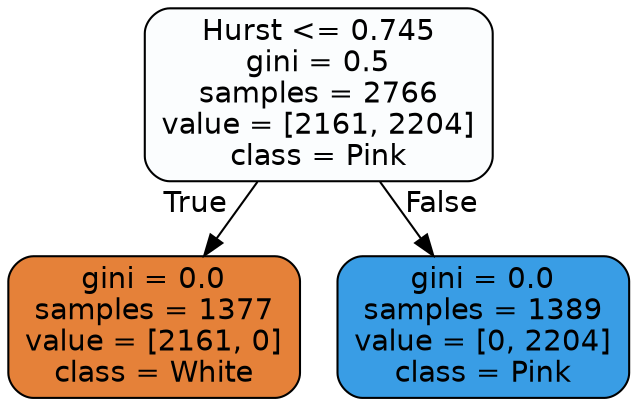 digraph Tree {
node [shape=box, style="filled, rounded", color="black", fontname=helvetica] ;
edge [fontname=helvetica] ;
0 [label="Hurst <= 0.745\ngini = 0.5\nsamples = 2766\nvalue = [2161, 2204]\nclass = Pink", fillcolor="#399de505"] ;
1 [label="gini = 0.0\nsamples = 1377\nvalue = [2161, 0]\nclass = White", fillcolor="#e58139ff"] ;
0 -> 1 [labeldistance=2.5, labelangle=45, headlabel="True"] ;
2 [label="gini = 0.0\nsamples = 1389\nvalue = [0, 2204]\nclass = Pink", fillcolor="#399de5ff"] ;
0 -> 2 [labeldistance=2.5, labelangle=-45, headlabel="False"] ;
}